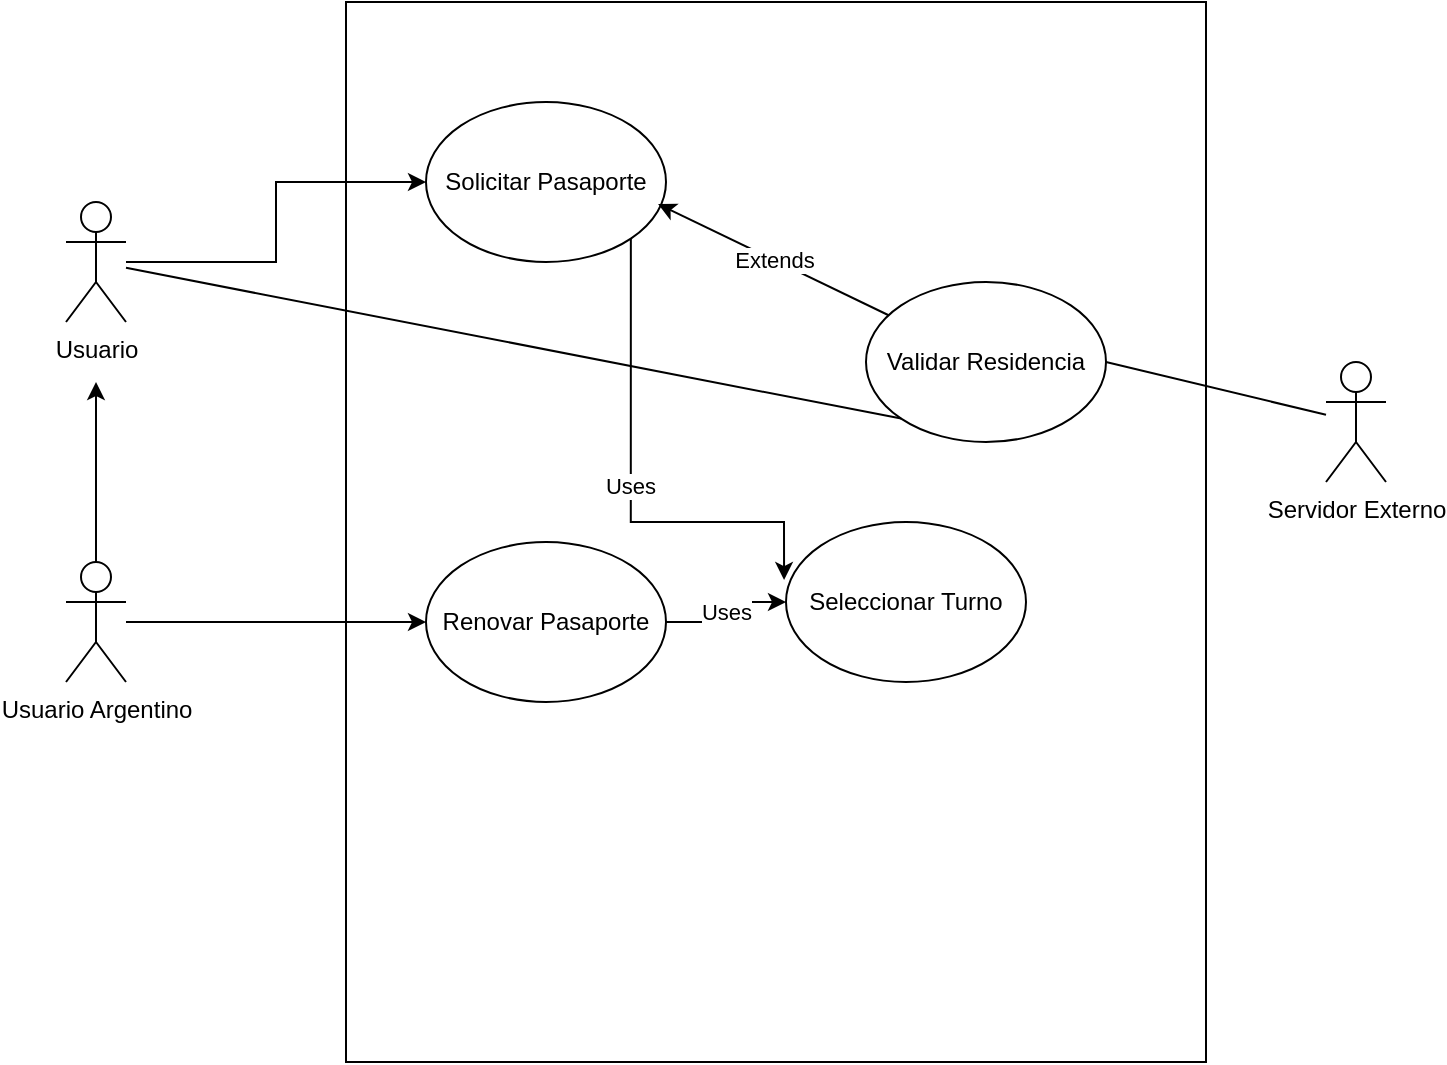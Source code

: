 <mxfile version="23.1.5" type="github">
  <diagram name="Página-1" id="61UtU9jQJO7EmY_0X5pV">
    <mxGraphModel dx="1341" dy="820" grid="1" gridSize="10" guides="1" tooltips="1" connect="1" arrows="1" fold="1" page="1" pageScale="1" pageWidth="827" pageHeight="1169" math="0" shadow="0">
      <root>
        <mxCell id="0" />
        <mxCell id="1" parent="0" />
        <mxCell id="Kjov9-EhQF5p59se_SMZ-1" value="" style="rounded=0;whiteSpace=wrap;html=1;" vertex="1" parent="1">
          <mxGeometry x="210" y="150" width="430" height="530" as="geometry" />
        </mxCell>
        <mxCell id="Kjov9-EhQF5p59se_SMZ-2" value="Solicitar Pasaporte" style="ellipse;whiteSpace=wrap;html=1;" vertex="1" parent="1">
          <mxGeometry x="250" y="200" width="120" height="80" as="geometry" />
        </mxCell>
        <mxCell id="Kjov9-EhQF5p59se_SMZ-19" value="Uses" style="edgeStyle=orthogonalEdgeStyle;rounded=0;orthogonalLoop=1;jettySize=auto;html=1;exitX=1;exitY=0.5;exitDx=0;exitDy=0;entryX=0;entryY=0.5;entryDx=0;entryDy=0;" edge="1" parent="1" source="Kjov9-EhQF5p59se_SMZ-3" target="Kjov9-EhQF5p59se_SMZ-18">
          <mxGeometry relative="1" as="geometry" />
        </mxCell>
        <mxCell id="Kjov9-EhQF5p59se_SMZ-3" value="Renovar Pasaporte" style="ellipse;whiteSpace=wrap;html=1;" vertex="1" parent="1">
          <mxGeometry x="250" y="420" width="120" height="80" as="geometry" />
        </mxCell>
        <mxCell id="Kjov9-EhQF5p59se_SMZ-8" style="edgeStyle=orthogonalEdgeStyle;rounded=0;orthogonalLoop=1;jettySize=auto;html=1;" edge="1" parent="1" source="Kjov9-EhQF5p59se_SMZ-4" target="Kjov9-EhQF5p59se_SMZ-2">
          <mxGeometry relative="1" as="geometry" />
        </mxCell>
        <mxCell id="Kjov9-EhQF5p59se_SMZ-4" value="Usuario" style="shape=umlActor;verticalLabelPosition=bottom;verticalAlign=top;html=1;outlineConnect=0;" vertex="1" parent="1">
          <mxGeometry x="70" y="250" width="30" height="60" as="geometry" />
        </mxCell>
        <mxCell id="Kjov9-EhQF5p59se_SMZ-9" style="edgeStyle=orthogonalEdgeStyle;rounded=0;orthogonalLoop=1;jettySize=auto;html=1;entryX=0;entryY=0.5;entryDx=0;entryDy=0;" edge="1" parent="1" source="Kjov9-EhQF5p59se_SMZ-6" target="Kjov9-EhQF5p59se_SMZ-3">
          <mxGeometry relative="1" as="geometry" />
        </mxCell>
        <mxCell id="Kjov9-EhQF5p59se_SMZ-6" value="Usuario Argentino" style="shape=umlActor;verticalLabelPosition=bottom;verticalAlign=top;html=1;outlineConnect=0;" vertex="1" parent="1">
          <mxGeometry x="70" y="430" width="30" height="60" as="geometry" />
        </mxCell>
        <mxCell id="Kjov9-EhQF5p59se_SMZ-7" value="" style="endArrow=classic;html=1;rounded=0;exitX=0.5;exitY=0;exitDx=0;exitDy=0;exitPerimeter=0;" edge="1" parent="1" source="Kjov9-EhQF5p59se_SMZ-6">
          <mxGeometry width="50" height="50" relative="1" as="geometry">
            <mxPoint x="390" y="450" as="sourcePoint" />
            <mxPoint x="85" y="340" as="targetPoint" />
          </mxGeometry>
        </mxCell>
        <mxCell id="Kjov9-EhQF5p59se_SMZ-11" value="Servidor Externo" style="shape=umlActor;verticalLabelPosition=bottom;verticalAlign=top;html=1;outlineConnect=0;" vertex="1" parent="1">
          <mxGeometry x="700" y="330" width="30" height="60" as="geometry" />
        </mxCell>
        <mxCell id="Kjov9-EhQF5p59se_SMZ-12" value="Validar Residencia" style="ellipse;whiteSpace=wrap;html=1;" vertex="1" parent="1">
          <mxGeometry x="470" y="290" width="120" height="80" as="geometry" />
        </mxCell>
        <mxCell id="Kjov9-EhQF5p59se_SMZ-15" value="Extends" style="endArrow=classic;html=1;rounded=0;entryX=0.967;entryY=0.638;entryDx=0;entryDy=0;entryPerimeter=0;" edge="1" parent="1" source="Kjov9-EhQF5p59se_SMZ-12" target="Kjov9-EhQF5p59se_SMZ-2">
          <mxGeometry width="50" height="50" relative="1" as="geometry">
            <mxPoint x="390" y="450" as="sourcePoint" />
            <mxPoint x="440" y="400" as="targetPoint" />
          </mxGeometry>
        </mxCell>
        <mxCell id="Kjov9-EhQF5p59se_SMZ-16" value="" style="endArrow=none;html=1;rounded=0;entryX=0;entryY=1;entryDx=0;entryDy=0;endFill=0;" edge="1" parent="1" source="Kjov9-EhQF5p59se_SMZ-4" target="Kjov9-EhQF5p59se_SMZ-12">
          <mxGeometry width="50" height="50" relative="1" as="geometry">
            <mxPoint x="390" y="450" as="sourcePoint" />
            <mxPoint x="440" y="400" as="targetPoint" />
          </mxGeometry>
        </mxCell>
        <mxCell id="Kjov9-EhQF5p59se_SMZ-17" value="" style="endArrow=none;html=1;rounded=0;endFill=0;exitX=1;exitY=0.5;exitDx=0;exitDy=0;" edge="1" parent="1" source="Kjov9-EhQF5p59se_SMZ-12" target="Kjov9-EhQF5p59se_SMZ-11">
          <mxGeometry width="50" height="50" relative="1" as="geometry">
            <mxPoint x="110" y="293" as="sourcePoint" />
            <mxPoint x="498" y="368" as="targetPoint" />
          </mxGeometry>
        </mxCell>
        <mxCell id="Kjov9-EhQF5p59se_SMZ-18" value="Seleccionar Turno" style="ellipse;whiteSpace=wrap;html=1;" vertex="1" parent="1">
          <mxGeometry x="430" y="410" width="120" height="80" as="geometry" />
        </mxCell>
        <mxCell id="Kjov9-EhQF5p59se_SMZ-20" value="Uses" style="edgeStyle=orthogonalEdgeStyle;rounded=0;orthogonalLoop=1;jettySize=auto;html=1;exitX=1;exitY=1;exitDx=0;exitDy=0;entryX=-0.008;entryY=0.363;entryDx=0;entryDy=0;entryPerimeter=0;" edge="1" parent="1" source="Kjov9-EhQF5p59se_SMZ-2" target="Kjov9-EhQF5p59se_SMZ-18">
          <mxGeometry relative="1" as="geometry">
            <Array as="points">
              <mxPoint x="352" y="410" />
              <mxPoint x="429" y="410" />
            </Array>
          </mxGeometry>
        </mxCell>
      </root>
    </mxGraphModel>
  </diagram>
</mxfile>

